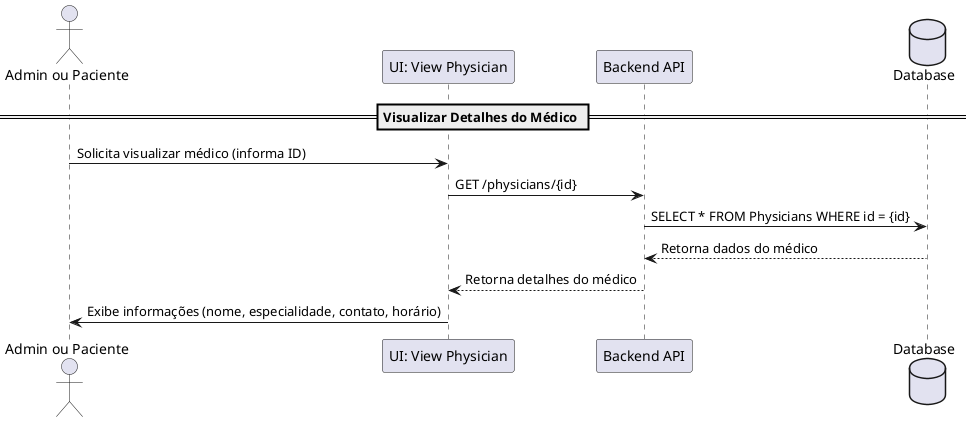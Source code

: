 @startuml
actor "Admin ou Paciente" as User
participant "UI: View Physician" as UI
participant "Backend API" as API
database "Database" as DB

== Visualizar Detalhes do Médico ==

User -> UI : Solicita visualizar médico (informa ID)
UI -> API : GET /physicians/{id}
API -> DB : SELECT * FROM Physicians WHERE id = {id}
DB --> API : Retorna dados do médico
API --> UI : Retorna detalhes do médico
UI -> User : Exibe informações (nome, especialidade, contato, horário)

@enduml

